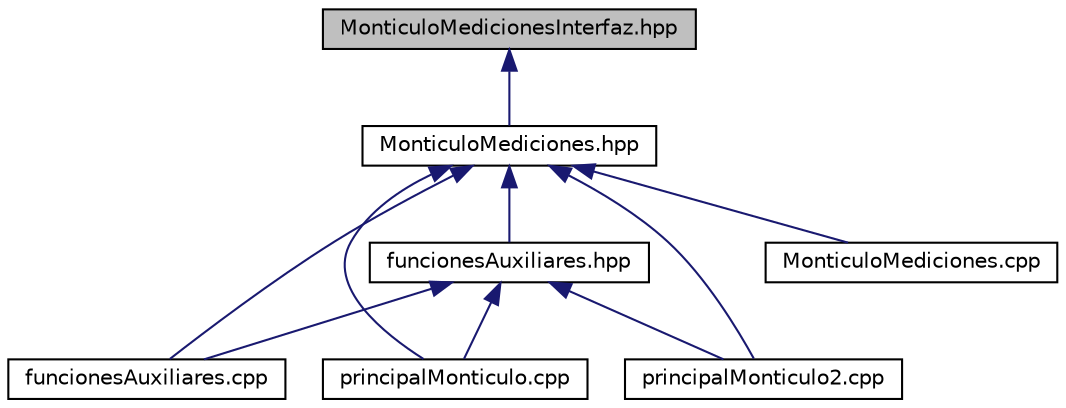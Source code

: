 digraph "MonticuloMedicionesInterfaz.hpp"
{
  edge [fontname="Helvetica",fontsize="10",labelfontname="Helvetica",labelfontsize="10"];
  node [fontname="Helvetica",fontsize="10",shape=record];
  Node6 [label="MonticuloMedicionesInterfaz.hpp",height=0.2,width=0.4,color="black", fillcolor="grey75", style="filled", fontcolor="black"];
  Node6 -> Node7 [dir="back",color="midnightblue",fontsize="10",style="solid",fontname="Helvetica"];
  Node7 [label="MonticuloMediciones.hpp",height=0.2,width=0.4,color="black", fillcolor="white", style="filled",URL="$MonticuloMediciones_8hpp.html",tooltip="Se define el TAD MonticuloMediciones. "];
  Node7 -> Node8 [dir="back",color="midnightblue",fontsize="10",style="solid",fontname="Helvetica"];
  Node8 [label="funcionesAuxiliares.hpp",height=0.2,width=0.4,color="black", fillcolor="white", style="filled",URL="$funcionesAuxiliares_8hpp.html",tooltip="Funciones auxiliares para el programa principal de la práctica 3. "];
  Node8 -> Node9 [dir="back",color="midnightblue",fontsize="10",style="solid",fontname="Helvetica"];
  Node9 [label="funcionesAuxiliares.cpp",height=0.2,width=0.4,color="black", fillcolor="white", style="filled",URL="$funcionesAuxiliares_8cpp.html",tooltip="Código de las funciones auxiliares para el programa principal de la práctica 1. "];
  Node8 -> Node10 [dir="back",color="midnightblue",fontsize="10",style="solid",fontname="Helvetica"];
  Node10 [label="principalMonticulo.cpp",height=0.2,width=0.4,color="black", fillcolor="white", style="filled",URL="$principalMonticulo_8cpp.html",tooltip="Programa principal de la practica 3 de Estructuras de Datos. "];
  Node8 -> Node11 [dir="back",color="midnightblue",fontsize="10",style="solid",fontname="Helvetica"];
  Node11 [label="principalMonticulo2.cpp",height=0.2,width=0.4,color="black", fillcolor="white", style="filled",URL="$principalMonticulo2_8cpp.html",tooltip="Programa principal mejorado de la practica 3 de Estructuras de Datos. "];
  Node7 -> Node9 [dir="back",color="midnightblue",fontsize="10",style="solid",fontname="Helvetica"];
  Node7 -> Node12 [dir="back",color="midnightblue",fontsize="10",style="solid",fontname="Helvetica"];
  Node12 [label="MonticuloMediciones.cpp",height=0.2,width=0.4,color="black", fillcolor="white", style="filled",URL="$MonticuloMediciones_8cpp.html",tooltip="Fichero que contiene el código de las funciones de la clase MonticuloMediciones. "];
  Node7 -> Node10 [dir="back",color="midnightblue",fontsize="10",style="solid",fontname="Helvetica"];
  Node7 -> Node11 [dir="back",color="midnightblue",fontsize="10",style="solid",fontname="Helvetica"];
}

